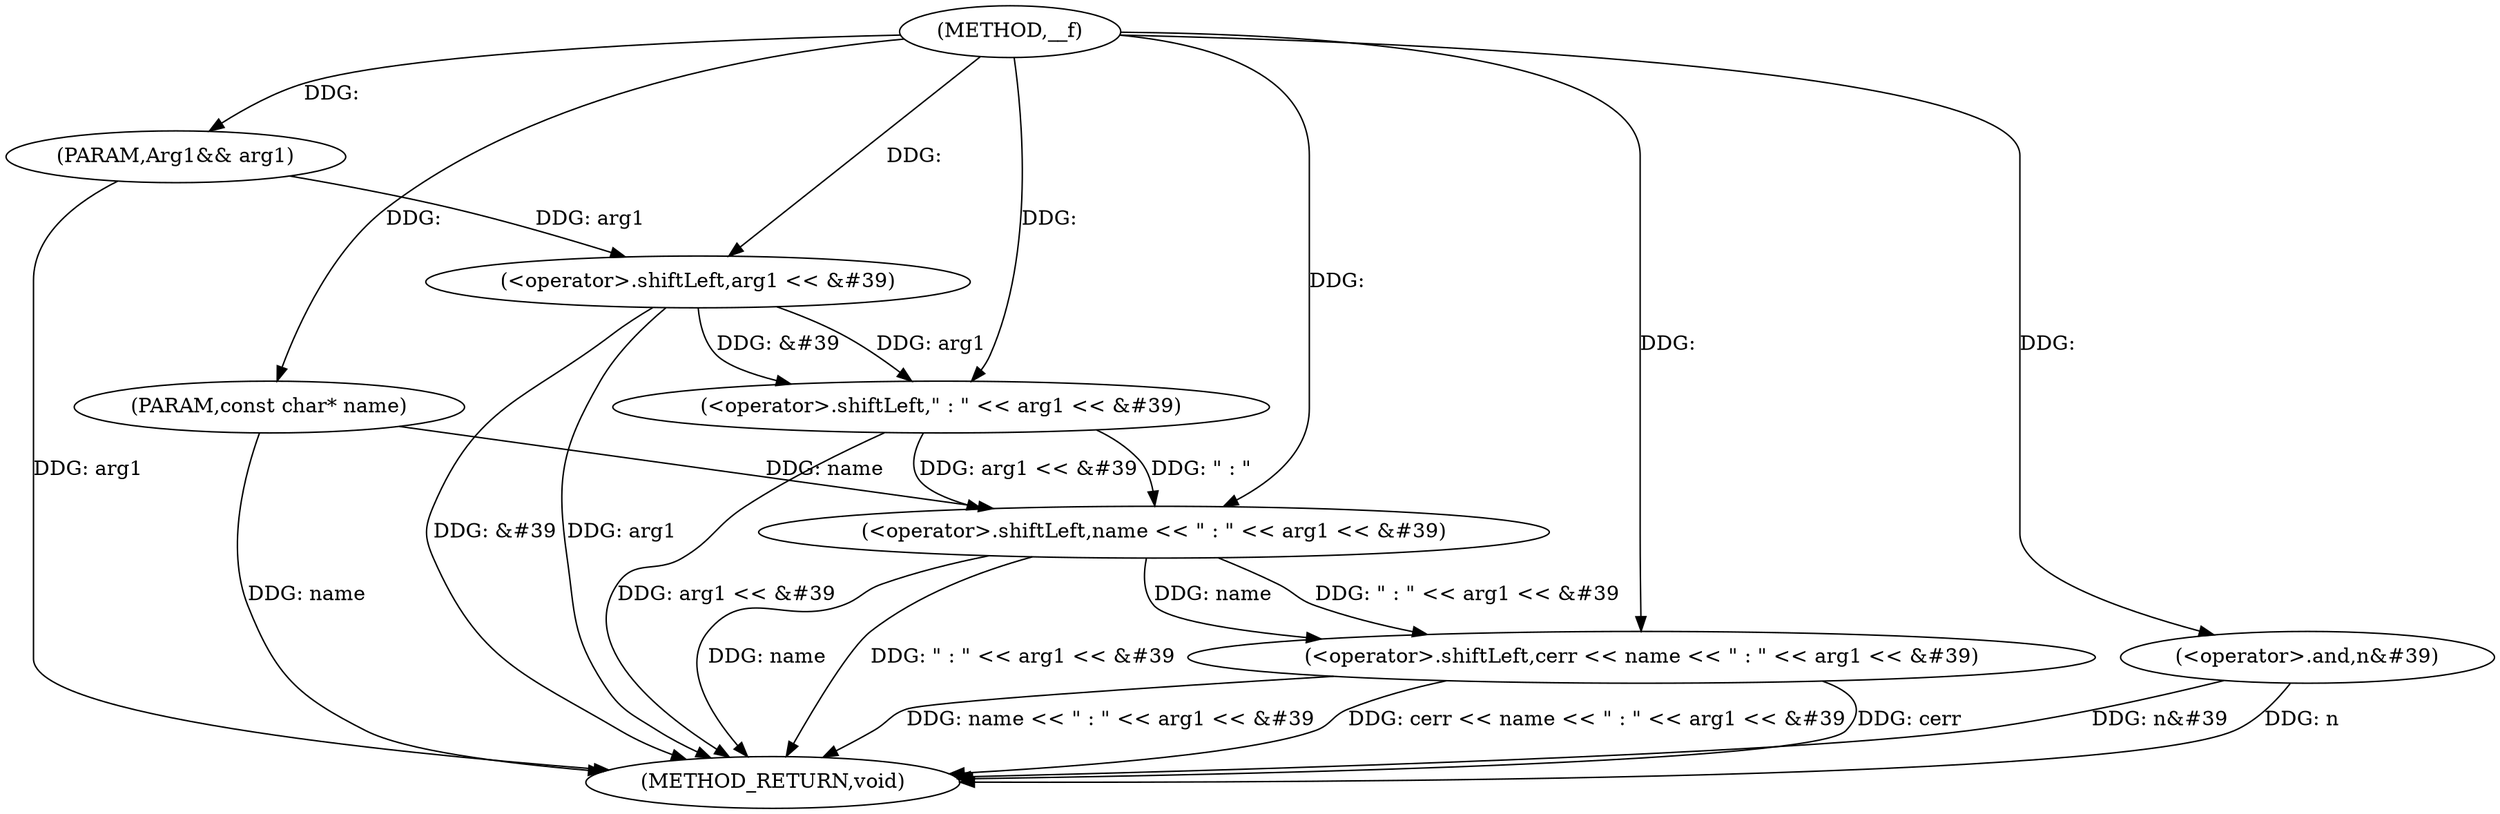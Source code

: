 digraph "__f" {  
"1000337" [label = "(METHOD,__f)" ]
"1000354" [label = "(METHOD_RETURN,void)" ]
"1000338" [label = "(PARAM,const char* name)" ]
"1000339" [label = "(PARAM,Arg1&& arg1)" ]
"1000341" [label = "(<operator>.shiftLeft,cerr << name << \" : \" << arg1 << &#39)" ]
"1000351" [label = "(<operator>.and,n&#39)" ]
"1000343" [label = "(<operator>.shiftLeft,name << \" : \" << arg1 << &#39)" ]
"1000345" [label = "(<operator>.shiftLeft,\" : \" << arg1 << &#39)" ]
"1000347" [label = "(<operator>.shiftLeft,arg1 << &#39)" ]
  "1000338" -> "1000354"  [ label = "DDG: name"] 
  "1000339" -> "1000354"  [ label = "DDG: arg1"] 
  "1000343" -> "1000354"  [ label = "DDG: name"] 
  "1000347" -> "1000354"  [ label = "DDG: arg1"] 
  "1000347" -> "1000354"  [ label = "DDG: &#39"] 
  "1000345" -> "1000354"  [ label = "DDG: arg1 << &#39"] 
  "1000343" -> "1000354"  [ label = "DDG: \" : \" << arg1 << &#39"] 
  "1000341" -> "1000354"  [ label = "DDG: name << \" : \" << arg1 << &#39"] 
  "1000341" -> "1000354"  [ label = "DDG: cerr << name << \" : \" << arg1 << &#39"] 
  "1000351" -> "1000354"  [ label = "DDG: n&#39"] 
  "1000341" -> "1000354"  [ label = "DDG: cerr"] 
  "1000351" -> "1000354"  [ label = "DDG: n"] 
  "1000337" -> "1000338"  [ label = "DDG: "] 
  "1000337" -> "1000339"  [ label = "DDG: "] 
  "1000337" -> "1000341"  [ label = "DDG: "] 
  "1000343" -> "1000341"  [ label = "DDG: \" : \" << arg1 << &#39"] 
  "1000343" -> "1000341"  [ label = "DDG: name"] 
  "1000337" -> "1000351"  [ label = "DDG: "] 
  "1000338" -> "1000343"  [ label = "DDG: name"] 
  "1000337" -> "1000343"  [ label = "DDG: "] 
  "1000345" -> "1000343"  [ label = "DDG: arg1 << &#39"] 
  "1000345" -> "1000343"  [ label = "DDG: \" : \""] 
  "1000337" -> "1000345"  [ label = "DDG: "] 
  "1000347" -> "1000345"  [ label = "DDG: &#39"] 
  "1000347" -> "1000345"  [ label = "DDG: arg1"] 
  "1000339" -> "1000347"  [ label = "DDG: arg1"] 
  "1000337" -> "1000347"  [ label = "DDG: "] 
}
